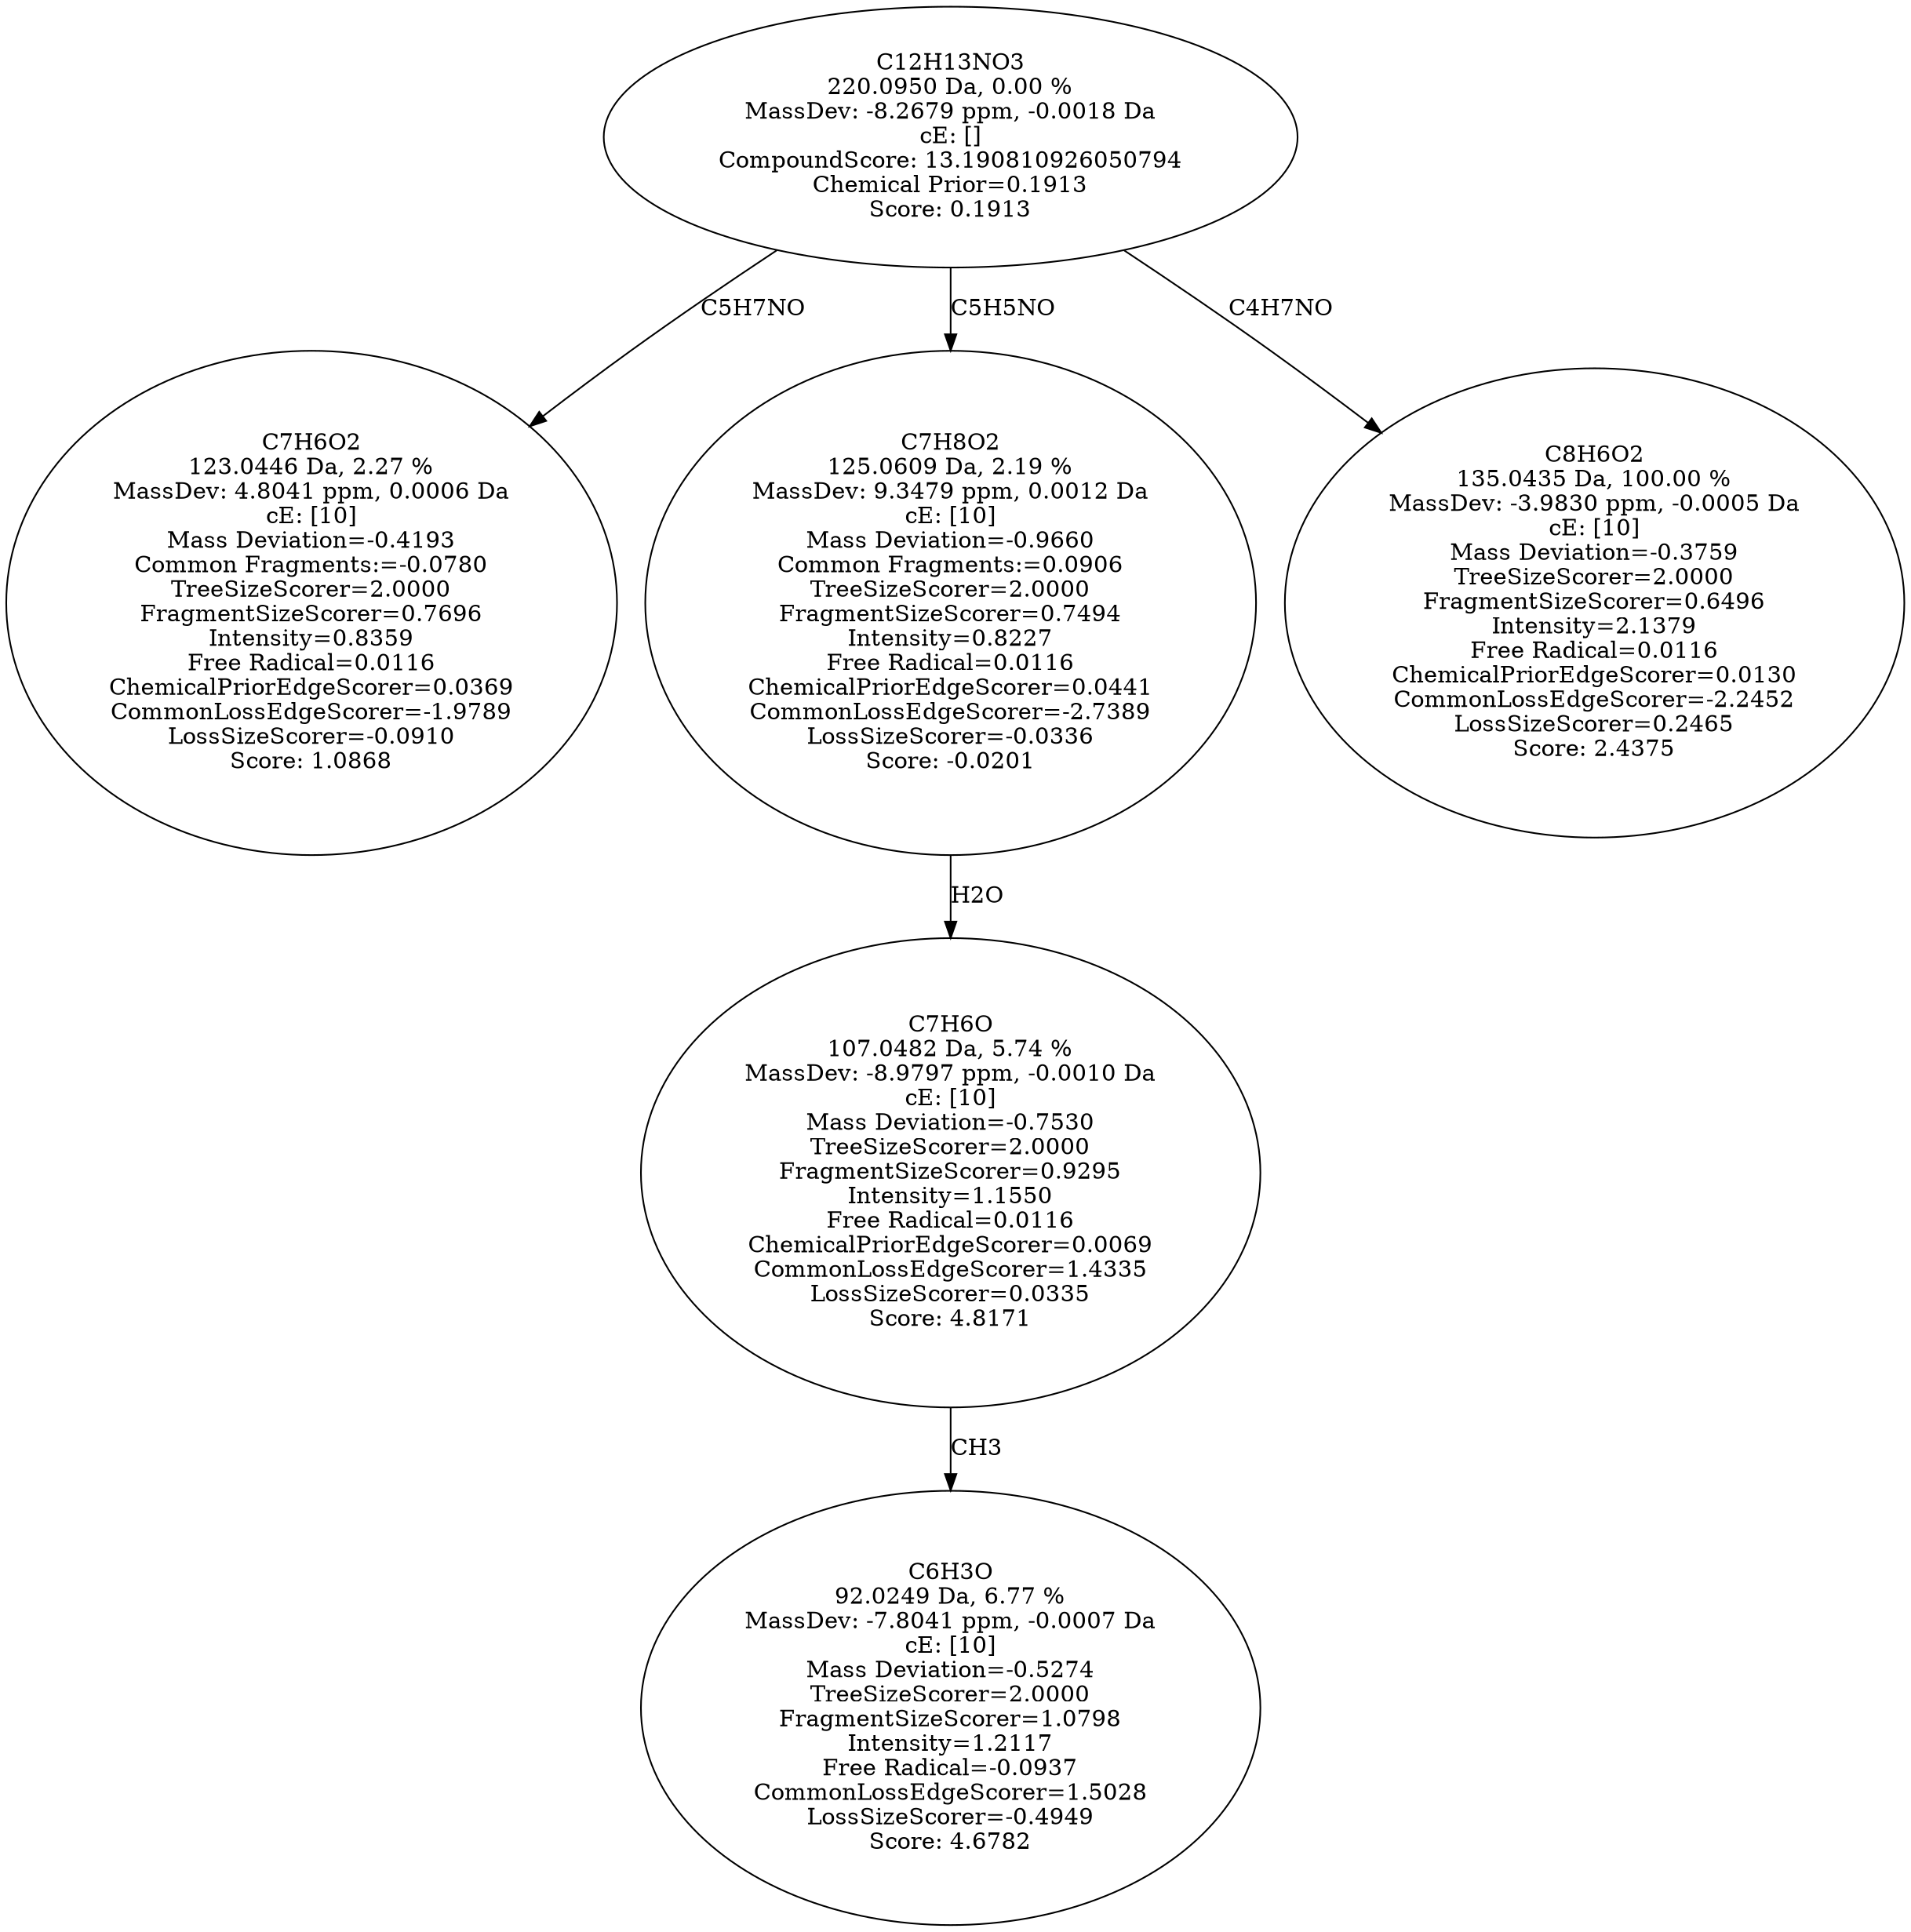 strict digraph {
v1 [label="C7H6O2\n123.0446 Da, 2.27 %\nMassDev: 4.8041 ppm, 0.0006 Da\ncE: [10]\nMass Deviation=-0.4193\nCommon Fragments:=-0.0780\nTreeSizeScorer=2.0000\nFragmentSizeScorer=0.7696\nIntensity=0.8359\nFree Radical=0.0116\nChemicalPriorEdgeScorer=0.0369\nCommonLossEdgeScorer=-1.9789\nLossSizeScorer=-0.0910\nScore: 1.0868"];
v2 [label="C6H3O\n92.0249 Da, 6.77 %\nMassDev: -7.8041 ppm, -0.0007 Da\ncE: [10]\nMass Deviation=-0.5274\nTreeSizeScorer=2.0000\nFragmentSizeScorer=1.0798\nIntensity=1.2117\nFree Radical=-0.0937\nCommonLossEdgeScorer=1.5028\nLossSizeScorer=-0.4949\nScore: 4.6782"];
v3 [label="C7H6O\n107.0482 Da, 5.74 %\nMassDev: -8.9797 ppm, -0.0010 Da\ncE: [10]\nMass Deviation=-0.7530\nTreeSizeScorer=2.0000\nFragmentSizeScorer=0.9295\nIntensity=1.1550\nFree Radical=0.0116\nChemicalPriorEdgeScorer=0.0069\nCommonLossEdgeScorer=1.4335\nLossSizeScorer=0.0335\nScore: 4.8171"];
v4 [label="C7H8O2\n125.0609 Da, 2.19 %\nMassDev: 9.3479 ppm, 0.0012 Da\ncE: [10]\nMass Deviation=-0.9660\nCommon Fragments:=0.0906\nTreeSizeScorer=2.0000\nFragmentSizeScorer=0.7494\nIntensity=0.8227\nFree Radical=0.0116\nChemicalPriorEdgeScorer=0.0441\nCommonLossEdgeScorer=-2.7389\nLossSizeScorer=-0.0336\nScore: -0.0201"];
v5 [label="C8H6O2\n135.0435 Da, 100.00 %\nMassDev: -3.9830 ppm, -0.0005 Da\ncE: [10]\nMass Deviation=-0.3759\nTreeSizeScorer=2.0000\nFragmentSizeScorer=0.6496\nIntensity=2.1379\nFree Radical=0.0116\nChemicalPriorEdgeScorer=0.0130\nCommonLossEdgeScorer=-2.2452\nLossSizeScorer=0.2465\nScore: 2.4375"];
v6 [label="C12H13NO3\n220.0950 Da, 0.00 %\nMassDev: -8.2679 ppm, -0.0018 Da\ncE: []\nCompoundScore: 13.190810926050794\nChemical Prior=0.1913\nScore: 0.1913"];
v6 -> v1 [label="C5H7NO"];
v3 -> v2 [label="CH3"];
v4 -> v3 [label="H2O"];
v6 -> v4 [label="C5H5NO"];
v6 -> v5 [label="C4H7NO"];
}
